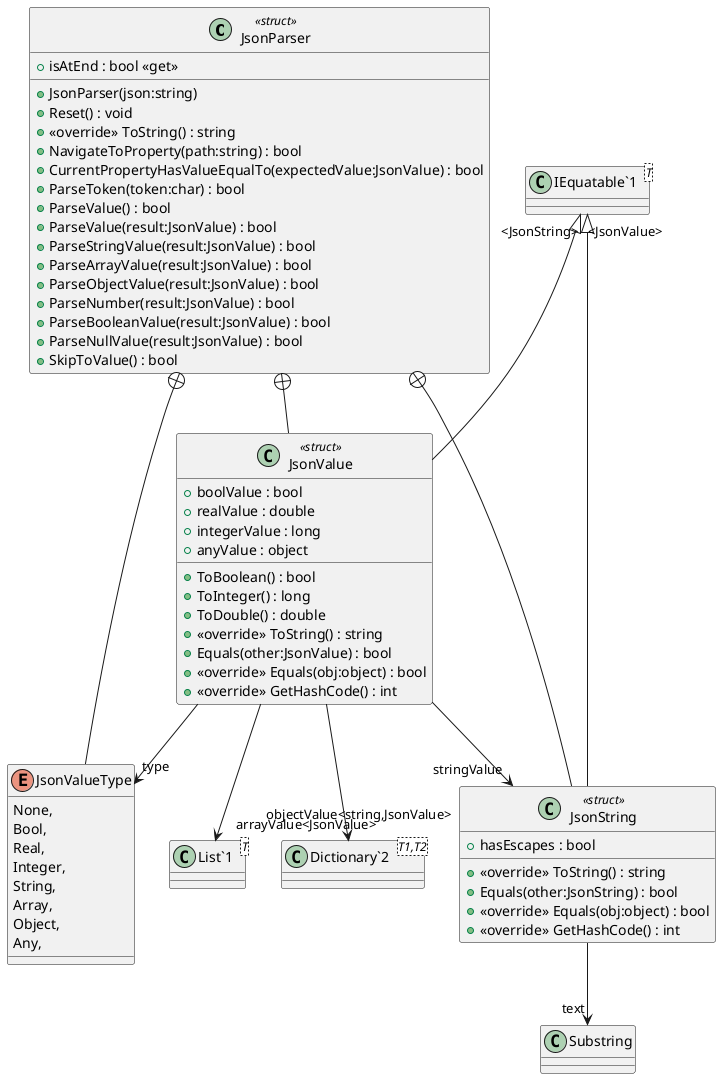@startuml
class JsonParser <<struct>> {
    + JsonParser(json:string)
    + Reset() : void
    + <<override>> ToString() : string
    + NavigateToProperty(path:string) : bool
    + CurrentPropertyHasValueEqualTo(expectedValue:JsonValue) : bool
    + ParseToken(token:char) : bool
    + ParseValue() : bool
    + ParseValue(result:JsonValue) : bool
    + ParseStringValue(result:JsonValue) : bool
    + ParseArrayValue(result:JsonValue) : bool
    + ParseObjectValue(result:JsonValue) : bool
    + ParseNumber(result:JsonValue) : bool
    + ParseBooleanValue(result:JsonValue) : bool
    + ParseNullValue(result:JsonValue) : bool
    + SkipToValue() : bool
    + isAtEnd : bool <<get>>
}
enum JsonValueType {
    None,
    Bool,
    Real,
    Integer,
    String,
    Array,
    Object,
    Any,
}
class JsonString <<struct>> {
    + hasEscapes : bool
    + <<override>> ToString() : string
    + Equals(other:JsonString) : bool
    + <<override>> Equals(obj:object) : bool
    + <<override>> GetHashCode() : int
}
class JsonValue <<struct>> {
    + boolValue : bool
    + realValue : double
    + integerValue : long
    + anyValue : object
    + ToBoolean() : bool
    + ToInteger() : long
    + ToDouble() : double
    + <<override>> ToString() : string
    + Equals(other:JsonValue) : bool
    + <<override>> Equals(obj:object) : bool
    + <<override>> GetHashCode() : int
}
class "IEquatable`1"<T> {
}
class "List`1"<T> {
}
class "Dictionary`2"<T1,T2> {
}
JsonParser +-- JsonValueType
JsonParser +-- JsonString
"IEquatable`1" "<JsonString>" <|-- JsonString
JsonString --> "text" Substring
JsonParser +-- JsonValue
"IEquatable`1" "<JsonValue>" <|-- JsonValue
JsonValue --> "type" JsonValueType
JsonValue --> "stringValue" JsonString
JsonValue --> "arrayValue<JsonValue>" "List`1"
JsonValue --> "objectValue<string,JsonValue>" "Dictionary`2"
@enduml
